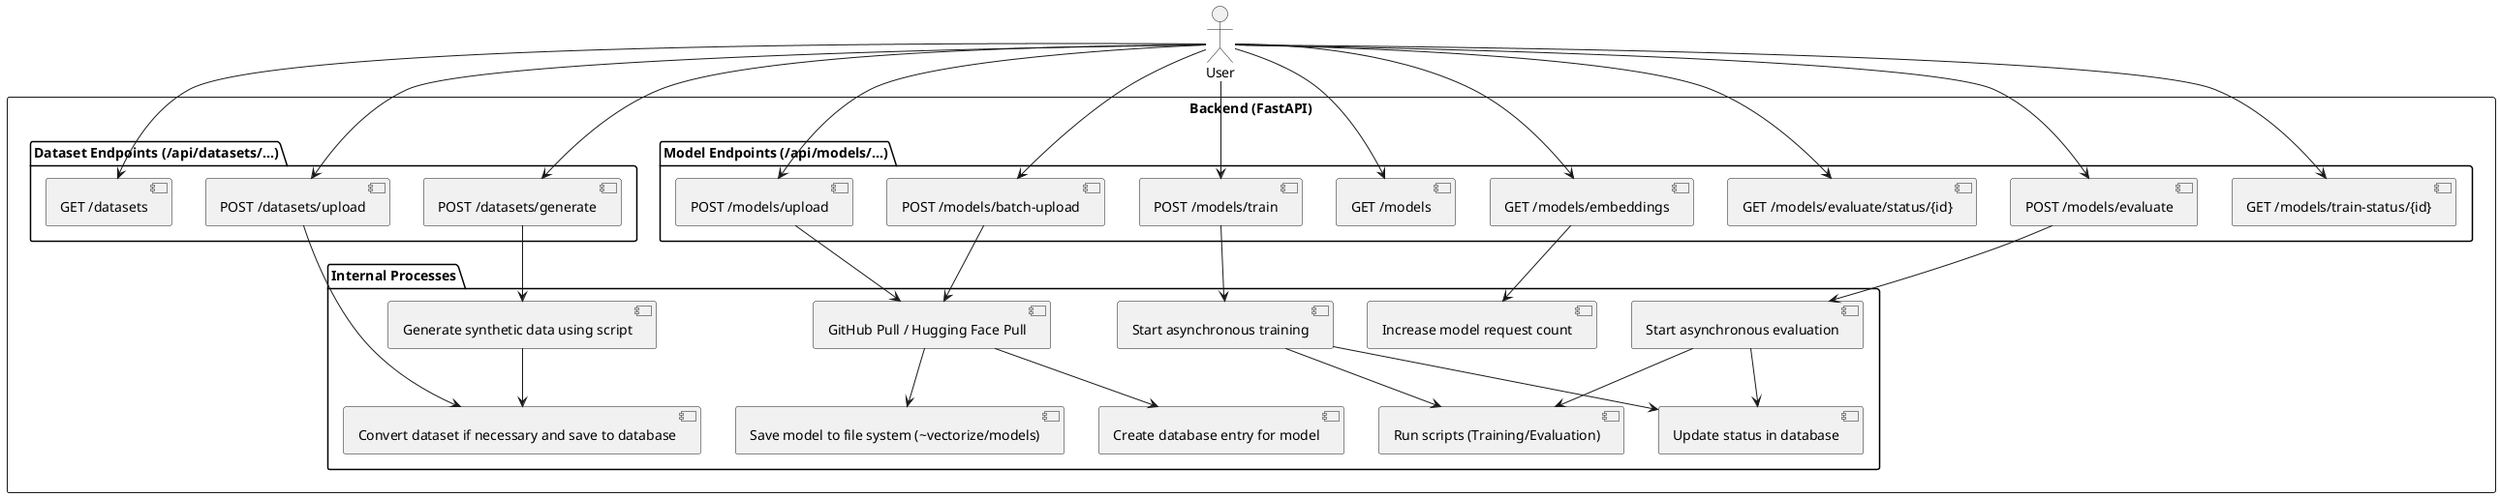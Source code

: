 @startuml endpoint-diagram
actor User

rectangle "Backend (FastAPI)" {
  ' --- MODEL ENDPOINTS ---
  package "Model Endpoints (/api/models/...)" {
    [GET /models/embeddings]
    [GET /models]

    [POST /models/upload]
    [POST /models/batch-upload]
    [POST /models/train]
    [GET /models/train-status/{id}]
    
    [POST /models/evaluate]
    [GET /models/evaluate/status/{id}]
  }

  ' --- DATASET ENDPOINTS ---
  package "Dataset Endpoints (/api/datasets/...)" {
    [GET /datasets]
    [POST /datasets/upload]
    [POST /datasets/generate]
  }
  
  ' --- INTERNAL PROCESSES ---
  package "Internal Processes" {
    [GitHub Pull / Hugging Face Pull]
    [Save model to file system (~vectorize/models)]
    [Create database entry for model]
    
    [Start asynchronous training]
    [Start asynchronous evaluation]
    [Generate synthetic data using script]
    [Convert dataset if necessary and save to database]
    
    [Run scripts (Training/Evaluation)]
    [Update status in database]
    [Increase model request count]
  }
}

' Upload processes (models)
[POST /models/upload] --> [GitHub Pull / Hugging Face Pull]
[POST /models/batch-upload] --> [GitHub Pull / Hugging Face Pull]
[GitHub Pull / Hugging Face Pull] --> [Save model to file system (~vectorize/models)]
[GitHub Pull / Hugging Face Pull] --> [Create database entry for model]

' Dataset processes
[POST /datasets/generate] --> [Generate synthetic data using script]
[Generate synthetic data using script] --> [Convert dataset if necessary and save to database]
[POST /datasets/upload] --> [Convert dataset if necessary and save to database]

' Training processes
[POST /models/train] --> [Start asynchronous training]
[Start asynchronous training] --> [Run scripts (Training/Evaluation)]
[Start asynchronous training] --> [Update status in database]

' Evaluation processes
[POST /models/evaluate] --> [Start asynchronous evaluation]
[Start asynchronous evaluation] --> [Run scripts (Training/Evaluation)]
[Start asynchronous evaluation] --> [Update status in database]

' Model usage tracking
[GET /models/embeddings] --> [Increase model request count]

' User API flows
User --> [GET /models/embeddings]
User --> [GET /models]
User --> [POST /models/upload]
User --> [POST /models/batch-upload]
User --> [POST /models/train]
User --> [GET /models/train-status/{id}]
User --> [POST /models/evaluate]
User --> [GET /models/evaluate/status/{id}]
User --> [GET /datasets]
User --> [POST /datasets/upload]
User --> [POST /datasets/generate]
@enduml
